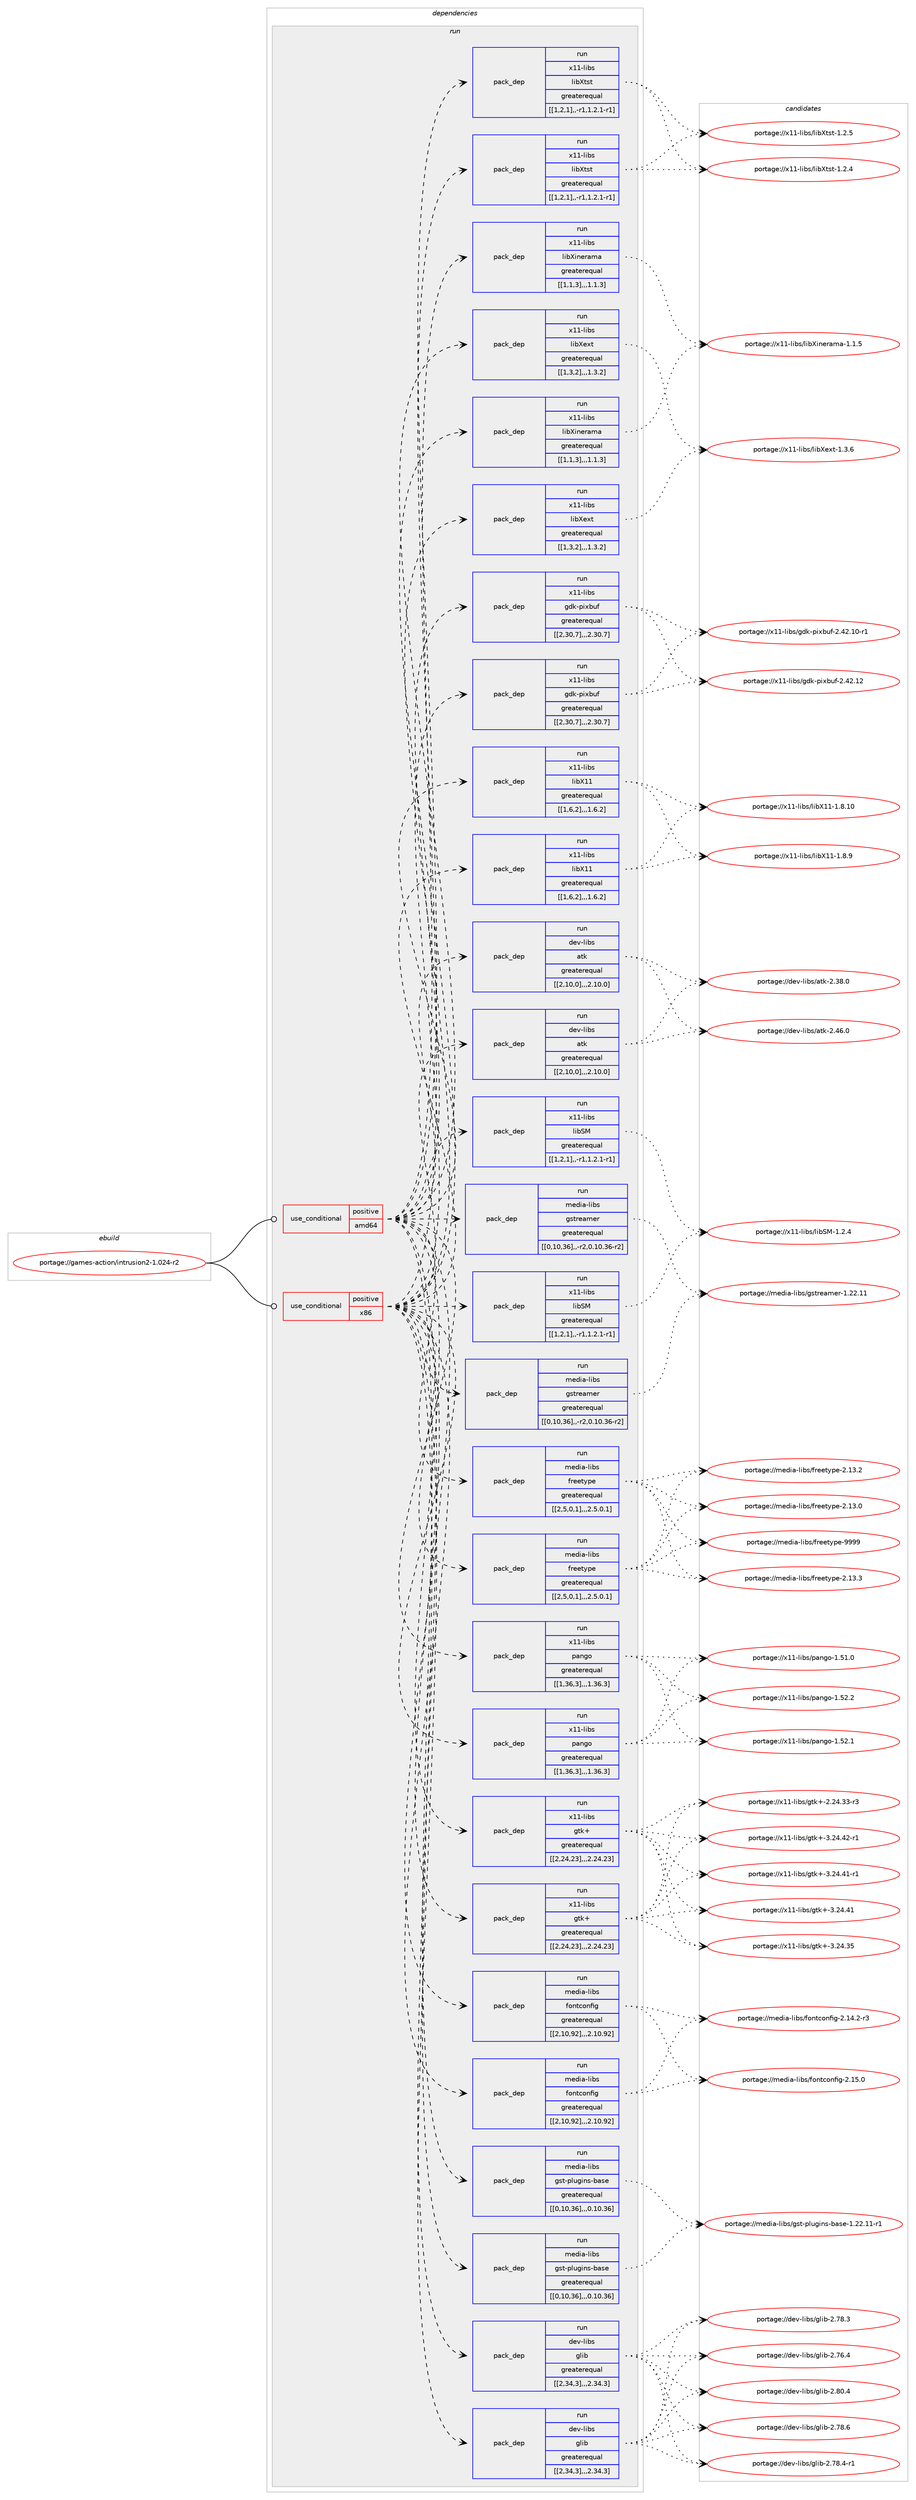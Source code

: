 digraph prolog {

# *************
# Graph options
# *************

newrank=true;
concentrate=true;
compound=true;
graph [rankdir=LR,fontname=Helvetica,fontsize=10,ranksep=1.5];#, ranksep=2.5, nodesep=0.2];
edge  [arrowhead=vee];
node  [fontname=Helvetica,fontsize=10];

# **********
# The ebuild
# **********

subgraph cluster_leftcol {
color=gray;
label=<<i>ebuild</i>>;
id [label="portage://games-action/intrusion2-1.024-r2", color=red, width=4, href="../games-action/intrusion2-1.024-r2.svg"];
}

# ****************
# The dependencies
# ****************

subgraph cluster_midcol {
color=gray;
label=<<i>dependencies</i>>;
subgraph cluster_compile {
fillcolor="#eeeeee";
style=filled;
label=<<i>compile</i>>;
}
subgraph cluster_compileandrun {
fillcolor="#eeeeee";
style=filled;
label=<<i>compile and run</i>>;
}
subgraph cluster_run {
fillcolor="#eeeeee";
style=filled;
label=<<i>run</i>>;
subgraph cond64542 {
dependency227384 [label=<<TABLE BORDER="0" CELLBORDER="1" CELLSPACING="0" CELLPADDING="4"><TR><TD ROWSPAN="3" CELLPADDING="10">use_conditional</TD></TR><TR><TD>positive</TD></TR><TR><TD>amd64</TD></TR></TABLE>>, shape=none, color=red];
subgraph pack161372 {
dependency227385 [label=<<TABLE BORDER="0" CELLBORDER="1" CELLSPACING="0" CELLPADDING="4" WIDTH="220"><TR><TD ROWSPAN="6" CELLPADDING="30">pack_dep</TD></TR><TR><TD WIDTH="110">run</TD></TR><TR><TD>dev-libs</TD></TR><TR><TD>glib</TD></TR><TR><TD>greaterequal</TD></TR><TR><TD>[[2,34,3],,,2.34.3]</TD></TR></TABLE>>, shape=none, color=blue];
}
dependency227384:e -> dependency227385:w [weight=20,style="dashed",arrowhead="vee"];
subgraph pack161373 {
dependency227386 [label=<<TABLE BORDER="0" CELLBORDER="1" CELLSPACING="0" CELLPADDING="4" WIDTH="220"><TR><TD ROWSPAN="6" CELLPADDING="30">pack_dep</TD></TR><TR><TD WIDTH="110">run</TD></TR><TR><TD>dev-libs</TD></TR><TR><TD>atk</TD></TR><TR><TD>greaterequal</TD></TR><TR><TD>[[2,10,0],,,2.10.0]</TD></TR></TABLE>>, shape=none, color=blue];
}
dependency227384:e -> dependency227386:w [weight=20,style="dashed",arrowhead="vee"];
subgraph pack161374 {
dependency227387 [label=<<TABLE BORDER="0" CELLBORDER="1" CELLSPACING="0" CELLPADDING="4" WIDTH="220"><TR><TD ROWSPAN="6" CELLPADDING="30">pack_dep</TD></TR><TR><TD WIDTH="110">run</TD></TR><TR><TD>media-libs</TD></TR><TR><TD>gst-plugins-base</TD></TR><TR><TD>greaterequal</TD></TR><TR><TD>[[0,10,36],,,0.10.36]</TD></TR></TABLE>>, shape=none, color=blue];
}
dependency227384:e -> dependency227387:w [weight=20,style="dashed",arrowhead="vee"];
subgraph pack161375 {
dependency227388 [label=<<TABLE BORDER="0" CELLBORDER="1" CELLSPACING="0" CELLPADDING="4" WIDTH="220"><TR><TD ROWSPAN="6" CELLPADDING="30">pack_dep</TD></TR><TR><TD WIDTH="110">run</TD></TR><TR><TD>media-libs</TD></TR><TR><TD>gstreamer</TD></TR><TR><TD>greaterequal</TD></TR><TR><TD>[[0,10,36],,-r2,0.10.36-r2]</TD></TR></TABLE>>, shape=none, color=blue];
}
dependency227384:e -> dependency227388:w [weight=20,style="dashed",arrowhead="vee"];
subgraph pack161376 {
dependency227389 [label=<<TABLE BORDER="0" CELLBORDER="1" CELLSPACING="0" CELLPADDING="4" WIDTH="220"><TR><TD ROWSPAN="6" CELLPADDING="30">pack_dep</TD></TR><TR><TD WIDTH="110">run</TD></TR><TR><TD>media-libs</TD></TR><TR><TD>fontconfig</TD></TR><TR><TD>greaterequal</TD></TR><TR><TD>[[2,10,92],,,2.10.92]</TD></TR></TABLE>>, shape=none, color=blue];
}
dependency227384:e -> dependency227389:w [weight=20,style="dashed",arrowhead="vee"];
subgraph pack161377 {
dependency227390 [label=<<TABLE BORDER="0" CELLBORDER="1" CELLSPACING="0" CELLPADDING="4" WIDTH="220"><TR><TD ROWSPAN="6" CELLPADDING="30">pack_dep</TD></TR><TR><TD WIDTH="110">run</TD></TR><TR><TD>media-libs</TD></TR><TR><TD>freetype</TD></TR><TR><TD>greaterequal</TD></TR><TR><TD>[[2,5,0,1],,,2.5.0.1]</TD></TR></TABLE>>, shape=none, color=blue];
}
dependency227384:e -> dependency227390:w [weight=20,style="dashed",arrowhead="vee"];
subgraph pack161378 {
dependency227391 [label=<<TABLE BORDER="0" CELLBORDER="1" CELLSPACING="0" CELLPADDING="4" WIDTH="220"><TR><TD ROWSPAN="6" CELLPADDING="30">pack_dep</TD></TR><TR><TD WIDTH="110">run</TD></TR><TR><TD>x11-libs</TD></TR><TR><TD>gdk-pixbuf</TD></TR><TR><TD>greaterequal</TD></TR><TR><TD>[[2,30,7],,,2.30.7]</TD></TR></TABLE>>, shape=none, color=blue];
}
dependency227384:e -> dependency227391:w [weight=20,style="dashed",arrowhead="vee"];
subgraph pack161379 {
dependency227392 [label=<<TABLE BORDER="0" CELLBORDER="1" CELLSPACING="0" CELLPADDING="4" WIDTH="220"><TR><TD ROWSPAN="6" CELLPADDING="30">pack_dep</TD></TR><TR><TD WIDTH="110">run</TD></TR><TR><TD>x11-libs</TD></TR><TR><TD>gtk+</TD></TR><TR><TD>greaterequal</TD></TR><TR><TD>[[2,24,23],,,2.24.23]</TD></TR></TABLE>>, shape=none, color=blue];
}
dependency227384:e -> dependency227392:w [weight=20,style="dashed",arrowhead="vee"];
subgraph pack161380 {
dependency227393 [label=<<TABLE BORDER="0" CELLBORDER="1" CELLSPACING="0" CELLPADDING="4" WIDTH="220"><TR><TD ROWSPAN="6" CELLPADDING="30">pack_dep</TD></TR><TR><TD WIDTH="110">run</TD></TR><TR><TD>x11-libs</TD></TR><TR><TD>pango</TD></TR><TR><TD>greaterequal</TD></TR><TR><TD>[[1,36,3],,,1.36.3]</TD></TR></TABLE>>, shape=none, color=blue];
}
dependency227384:e -> dependency227393:w [weight=20,style="dashed",arrowhead="vee"];
subgraph pack161381 {
dependency227394 [label=<<TABLE BORDER="0" CELLBORDER="1" CELLSPACING="0" CELLPADDING="4" WIDTH="220"><TR><TD ROWSPAN="6" CELLPADDING="30">pack_dep</TD></TR><TR><TD WIDTH="110">run</TD></TR><TR><TD>x11-libs</TD></TR><TR><TD>libSM</TD></TR><TR><TD>greaterequal</TD></TR><TR><TD>[[1,2,1],,-r1,1.2.1-r1]</TD></TR></TABLE>>, shape=none, color=blue];
}
dependency227384:e -> dependency227394:w [weight=20,style="dashed",arrowhead="vee"];
subgraph pack161382 {
dependency227395 [label=<<TABLE BORDER="0" CELLBORDER="1" CELLSPACING="0" CELLPADDING="4" WIDTH="220"><TR><TD ROWSPAN="6" CELLPADDING="30">pack_dep</TD></TR><TR><TD WIDTH="110">run</TD></TR><TR><TD>x11-libs</TD></TR><TR><TD>libX11</TD></TR><TR><TD>greaterequal</TD></TR><TR><TD>[[1,6,2],,,1.6.2]</TD></TR></TABLE>>, shape=none, color=blue];
}
dependency227384:e -> dependency227395:w [weight=20,style="dashed",arrowhead="vee"];
subgraph pack161383 {
dependency227396 [label=<<TABLE BORDER="0" CELLBORDER="1" CELLSPACING="0" CELLPADDING="4" WIDTH="220"><TR><TD ROWSPAN="6" CELLPADDING="30">pack_dep</TD></TR><TR><TD WIDTH="110">run</TD></TR><TR><TD>x11-libs</TD></TR><TR><TD>libXext</TD></TR><TR><TD>greaterequal</TD></TR><TR><TD>[[1,3,2],,,1.3.2]</TD></TR></TABLE>>, shape=none, color=blue];
}
dependency227384:e -> dependency227396:w [weight=20,style="dashed",arrowhead="vee"];
subgraph pack161384 {
dependency227397 [label=<<TABLE BORDER="0" CELLBORDER="1" CELLSPACING="0" CELLPADDING="4" WIDTH="220"><TR><TD ROWSPAN="6" CELLPADDING="30">pack_dep</TD></TR><TR><TD WIDTH="110">run</TD></TR><TR><TD>x11-libs</TD></TR><TR><TD>libXinerama</TD></TR><TR><TD>greaterequal</TD></TR><TR><TD>[[1,1,3],,,1.1.3]</TD></TR></TABLE>>, shape=none, color=blue];
}
dependency227384:e -> dependency227397:w [weight=20,style="dashed",arrowhead="vee"];
subgraph pack161385 {
dependency227398 [label=<<TABLE BORDER="0" CELLBORDER="1" CELLSPACING="0" CELLPADDING="4" WIDTH="220"><TR><TD ROWSPAN="6" CELLPADDING="30">pack_dep</TD></TR><TR><TD WIDTH="110">run</TD></TR><TR><TD>x11-libs</TD></TR><TR><TD>libXtst</TD></TR><TR><TD>greaterequal</TD></TR><TR><TD>[[1,2,1],,-r1,1.2.1-r1]</TD></TR></TABLE>>, shape=none, color=blue];
}
dependency227384:e -> dependency227398:w [weight=20,style="dashed",arrowhead="vee"];
}
id:e -> dependency227384:w [weight=20,style="solid",arrowhead="odot"];
subgraph cond64543 {
dependency227399 [label=<<TABLE BORDER="0" CELLBORDER="1" CELLSPACING="0" CELLPADDING="4"><TR><TD ROWSPAN="3" CELLPADDING="10">use_conditional</TD></TR><TR><TD>positive</TD></TR><TR><TD>x86</TD></TR></TABLE>>, shape=none, color=red];
subgraph pack161386 {
dependency227400 [label=<<TABLE BORDER="0" CELLBORDER="1" CELLSPACING="0" CELLPADDING="4" WIDTH="220"><TR><TD ROWSPAN="6" CELLPADDING="30">pack_dep</TD></TR><TR><TD WIDTH="110">run</TD></TR><TR><TD>dev-libs</TD></TR><TR><TD>glib</TD></TR><TR><TD>greaterequal</TD></TR><TR><TD>[[2,34,3],,,2.34.3]</TD></TR></TABLE>>, shape=none, color=blue];
}
dependency227399:e -> dependency227400:w [weight=20,style="dashed",arrowhead="vee"];
subgraph pack161387 {
dependency227401 [label=<<TABLE BORDER="0" CELLBORDER="1" CELLSPACING="0" CELLPADDING="4" WIDTH="220"><TR><TD ROWSPAN="6" CELLPADDING="30">pack_dep</TD></TR><TR><TD WIDTH="110">run</TD></TR><TR><TD>dev-libs</TD></TR><TR><TD>atk</TD></TR><TR><TD>greaterequal</TD></TR><TR><TD>[[2,10,0],,,2.10.0]</TD></TR></TABLE>>, shape=none, color=blue];
}
dependency227399:e -> dependency227401:w [weight=20,style="dashed",arrowhead="vee"];
subgraph pack161388 {
dependency227402 [label=<<TABLE BORDER="0" CELLBORDER="1" CELLSPACING="0" CELLPADDING="4" WIDTH="220"><TR><TD ROWSPAN="6" CELLPADDING="30">pack_dep</TD></TR><TR><TD WIDTH="110">run</TD></TR><TR><TD>media-libs</TD></TR><TR><TD>gst-plugins-base</TD></TR><TR><TD>greaterequal</TD></TR><TR><TD>[[0,10,36],,,0.10.36]</TD></TR></TABLE>>, shape=none, color=blue];
}
dependency227399:e -> dependency227402:w [weight=20,style="dashed",arrowhead="vee"];
subgraph pack161389 {
dependency227403 [label=<<TABLE BORDER="0" CELLBORDER="1" CELLSPACING="0" CELLPADDING="4" WIDTH="220"><TR><TD ROWSPAN="6" CELLPADDING="30">pack_dep</TD></TR><TR><TD WIDTH="110">run</TD></TR><TR><TD>media-libs</TD></TR><TR><TD>gstreamer</TD></TR><TR><TD>greaterequal</TD></TR><TR><TD>[[0,10,36],,-r2,0.10.36-r2]</TD></TR></TABLE>>, shape=none, color=blue];
}
dependency227399:e -> dependency227403:w [weight=20,style="dashed",arrowhead="vee"];
subgraph pack161390 {
dependency227404 [label=<<TABLE BORDER="0" CELLBORDER="1" CELLSPACING="0" CELLPADDING="4" WIDTH="220"><TR><TD ROWSPAN="6" CELLPADDING="30">pack_dep</TD></TR><TR><TD WIDTH="110">run</TD></TR><TR><TD>media-libs</TD></TR><TR><TD>fontconfig</TD></TR><TR><TD>greaterequal</TD></TR><TR><TD>[[2,10,92],,,2.10.92]</TD></TR></TABLE>>, shape=none, color=blue];
}
dependency227399:e -> dependency227404:w [weight=20,style="dashed",arrowhead="vee"];
subgraph pack161391 {
dependency227405 [label=<<TABLE BORDER="0" CELLBORDER="1" CELLSPACING="0" CELLPADDING="4" WIDTH="220"><TR><TD ROWSPAN="6" CELLPADDING="30">pack_dep</TD></TR><TR><TD WIDTH="110">run</TD></TR><TR><TD>media-libs</TD></TR><TR><TD>freetype</TD></TR><TR><TD>greaterequal</TD></TR><TR><TD>[[2,5,0,1],,,2.5.0.1]</TD></TR></TABLE>>, shape=none, color=blue];
}
dependency227399:e -> dependency227405:w [weight=20,style="dashed",arrowhead="vee"];
subgraph pack161392 {
dependency227406 [label=<<TABLE BORDER="0" CELLBORDER="1" CELLSPACING="0" CELLPADDING="4" WIDTH="220"><TR><TD ROWSPAN="6" CELLPADDING="30">pack_dep</TD></TR><TR><TD WIDTH="110">run</TD></TR><TR><TD>x11-libs</TD></TR><TR><TD>gdk-pixbuf</TD></TR><TR><TD>greaterequal</TD></TR><TR><TD>[[2,30,7],,,2.30.7]</TD></TR></TABLE>>, shape=none, color=blue];
}
dependency227399:e -> dependency227406:w [weight=20,style="dashed",arrowhead="vee"];
subgraph pack161393 {
dependency227407 [label=<<TABLE BORDER="0" CELLBORDER="1" CELLSPACING="0" CELLPADDING="4" WIDTH="220"><TR><TD ROWSPAN="6" CELLPADDING="30">pack_dep</TD></TR><TR><TD WIDTH="110">run</TD></TR><TR><TD>x11-libs</TD></TR><TR><TD>gtk+</TD></TR><TR><TD>greaterequal</TD></TR><TR><TD>[[2,24,23],,,2.24.23]</TD></TR></TABLE>>, shape=none, color=blue];
}
dependency227399:e -> dependency227407:w [weight=20,style="dashed",arrowhead="vee"];
subgraph pack161394 {
dependency227408 [label=<<TABLE BORDER="0" CELLBORDER="1" CELLSPACING="0" CELLPADDING="4" WIDTH="220"><TR><TD ROWSPAN="6" CELLPADDING="30">pack_dep</TD></TR><TR><TD WIDTH="110">run</TD></TR><TR><TD>x11-libs</TD></TR><TR><TD>pango</TD></TR><TR><TD>greaterequal</TD></TR><TR><TD>[[1,36,3],,,1.36.3]</TD></TR></TABLE>>, shape=none, color=blue];
}
dependency227399:e -> dependency227408:w [weight=20,style="dashed",arrowhead="vee"];
subgraph pack161395 {
dependency227409 [label=<<TABLE BORDER="0" CELLBORDER="1" CELLSPACING="0" CELLPADDING="4" WIDTH="220"><TR><TD ROWSPAN="6" CELLPADDING="30">pack_dep</TD></TR><TR><TD WIDTH="110">run</TD></TR><TR><TD>x11-libs</TD></TR><TR><TD>libSM</TD></TR><TR><TD>greaterequal</TD></TR><TR><TD>[[1,2,1],,-r1,1.2.1-r1]</TD></TR></TABLE>>, shape=none, color=blue];
}
dependency227399:e -> dependency227409:w [weight=20,style="dashed",arrowhead="vee"];
subgraph pack161396 {
dependency227410 [label=<<TABLE BORDER="0" CELLBORDER="1" CELLSPACING="0" CELLPADDING="4" WIDTH="220"><TR><TD ROWSPAN="6" CELLPADDING="30">pack_dep</TD></TR><TR><TD WIDTH="110">run</TD></TR><TR><TD>x11-libs</TD></TR><TR><TD>libX11</TD></TR><TR><TD>greaterequal</TD></TR><TR><TD>[[1,6,2],,,1.6.2]</TD></TR></TABLE>>, shape=none, color=blue];
}
dependency227399:e -> dependency227410:w [weight=20,style="dashed",arrowhead="vee"];
subgraph pack161397 {
dependency227411 [label=<<TABLE BORDER="0" CELLBORDER="1" CELLSPACING="0" CELLPADDING="4" WIDTH="220"><TR><TD ROWSPAN="6" CELLPADDING="30">pack_dep</TD></TR><TR><TD WIDTH="110">run</TD></TR><TR><TD>x11-libs</TD></TR><TR><TD>libXext</TD></TR><TR><TD>greaterequal</TD></TR><TR><TD>[[1,3,2],,,1.3.2]</TD></TR></TABLE>>, shape=none, color=blue];
}
dependency227399:e -> dependency227411:w [weight=20,style="dashed",arrowhead="vee"];
subgraph pack161398 {
dependency227412 [label=<<TABLE BORDER="0" CELLBORDER="1" CELLSPACING="0" CELLPADDING="4" WIDTH="220"><TR><TD ROWSPAN="6" CELLPADDING="30">pack_dep</TD></TR><TR><TD WIDTH="110">run</TD></TR><TR><TD>x11-libs</TD></TR><TR><TD>libXinerama</TD></TR><TR><TD>greaterequal</TD></TR><TR><TD>[[1,1,3],,,1.1.3]</TD></TR></TABLE>>, shape=none, color=blue];
}
dependency227399:e -> dependency227412:w [weight=20,style="dashed",arrowhead="vee"];
subgraph pack161399 {
dependency227413 [label=<<TABLE BORDER="0" CELLBORDER="1" CELLSPACING="0" CELLPADDING="4" WIDTH="220"><TR><TD ROWSPAN="6" CELLPADDING="30">pack_dep</TD></TR><TR><TD WIDTH="110">run</TD></TR><TR><TD>x11-libs</TD></TR><TR><TD>libXtst</TD></TR><TR><TD>greaterequal</TD></TR><TR><TD>[[1,2,1],,-r1,1.2.1-r1]</TD></TR></TABLE>>, shape=none, color=blue];
}
dependency227399:e -> dependency227413:w [weight=20,style="dashed",arrowhead="vee"];
}
id:e -> dependency227399:w [weight=20,style="solid",arrowhead="odot"];
}
}

# **************
# The candidates
# **************

subgraph cluster_choices {
rank=same;
color=gray;
label=<<i>candidates</i>>;

subgraph choice161372 {
color=black;
nodesep=1;
choice1001011184510810598115471031081059845504656484652 [label="portage://dev-libs/glib-2.80.4", color=red, width=4,href="../dev-libs/glib-2.80.4.svg"];
choice1001011184510810598115471031081059845504655564654 [label="portage://dev-libs/glib-2.78.6", color=red, width=4,href="../dev-libs/glib-2.78.6.svg"];
choice10010111845108105981154710310810598455046555646524511449 [label="portage://dev-libs/glib-2.78.4-r1", color=red, width=4,href="../dev-libs/glib-2.78.4-r1.svg"];
choice1001011184510810598115471031081059845504655564651 [label="portage://dev-libs/glib-2.78.3", color=red, width=4,href="../dev-libs/glib-2.78.3.svg"];
choice1001011184510810598115471031081059845504655544652 [label="portage://dev-libs/glib-2.76.4", color=red, width=4,href="../dev-libs/glib-2.76.4.svg"];
dependency227385:e -> choice1001011184510810598115471031081059845504656484652:w [style=dotted,weight="100"];
dependency227385:e -> choice1001011184510810598115471031081059845504655564654:w [style=dotted,weight="100"];
dependency227385:e -> choice10010111845108105981154710310810598455046555646524511449:w [style=dotted,weight="100"];
dependency227385:e -> choice1001011184510810598115471031081059845504655564651:w [style=dotted,weight="100"];
dependency227385:e -> choice1001011184510810598115471031081059845504655544652:w [style=dotted,weight="100"];
}
subgraph choice161373 {
color=black;
nodesep=1;
choice1001011184510810598115479711610745504652544648 [label="portage://dev-libs/atk-2.46.0", color=red, width=4,href="../dev-libs/atk-2.46.0.svg"];
choice1001011184510810598115479711610745504651564648 [label="portage://dev-libs/atk-2.38.0", color=red, width=4,href="../dev-libs/atk-2.38.0.svg"];
dependency227386:e -> choice1001011184510810598115479711610745504652544648:w [style=dotted,weight="100"];
dependency227386:e -> choice1001011184510810598115479711610745504651564648:w [style=dotted,weight="100"];
}
subgraph choice161374 {
color=black;
nodesep=1;
choice109101100105974510810598115471031151164511210811710310511011545989711510145494650504649494511449 [label="portage://media-libs/gst-plugins-base-1.22.11-r1", color=red, width=4,href="../media-libs/gst-plugins-base-1.22.11-r1.svg"];
dependency227387:e -> choice109101100105974510810598115471031151164511210811710310511011545989711510145494650504649494511449:w [style=dotted,weight="100"];
}
subgraph choice161375 {
color=black;
nodesep=1;
choice10910110010597451081059811547103115116114101971091011144549465050464949 [label="portage://media-libs/gstreamer-1.22.11", color=red, width=4,href="../media-libs/gstreamer-1.22.11.svg"];
dependency227388:e -> choice10910110010597451081059811547103115116114101971091011144549465050464949:w [style=dotted,weight="100"];
}
subgraph choice161376 {
color=black;
nodesep=1;
choice109101100105974510810598115471021111101169911111010210510345504649534648 [label="portage://media-libs/fontconfig-2.15.0", color=red, width=4,href="../media-libs/fontconfig-2.15.0.svg"];
choice1091011001059745108105981154710211111011699111110102105103455046495246504511451 [label="portage://media-libs/fontconfig-2.14.2-r3", color=red, width=4,href="../media-libs/fontconfig-2.14.2-r3.svg"];
dependency227389:e -> choice109101100105974510810598115471021111101169911111010210510345504649534648:w [style=dotted,weight="100"];
dependency227389:e -> choice1091011001059745108105981154710211111011699111110102105103455046495246504511451:w [style=dotted,weight="100"];
}
subgraph choice161377 {
color=black;
nodesep=1;
choice109101100105974510810598115471021141011011161211121014557575757 [label="portage://media-libs/freetype-9999", color=red, width=4,href="../media-libs/freetype-9999.svg"];
choice1091011001059745108105981154710211410110111612111210145504649514651 [label="portage://media-libs/freetype-2.13.3", color=red, width=4,href="../media-libs/freetype-2.13.3.svg"];
choice1091011001059745108105981154710211410110111612111210145504649514650 [label="portage://media-libs/freetype-2.13.2", color=red, width=4,href="../media-libs/freetype-2.13.2.svg"];
choice1091011001059745108105981154710211410110111612111210145504649514648 [label="portage://media-libs/freetype-2.13.0", color=red, width=4,href="../media-libs/freetype-2.13.0.svg"];
dependency227390:e -> choice109101100105974510810598115471021141011011161211121014557575757:w [style=dotted,weight="100"];
dependency227390:e -> choice1091011001059745108105981154710211410110111612111210145504649514651:w [style=dotted,weight="100"];
dependency227390:e -> choice1091011001059745108105981154710211410110111612111210145504649514650:w [style=dotted,weight="100"];
dependency227390:e -> choice1091011001059745108105981154710211410110111612111210145504649514648:w [style=dotted,weight="100"];
}
subgraph choice161378 {
color=black;
nodesep=1;
choice120494945108105981154710310010745112105120981171024550465250464950 [label="portage://x11-libs/gdk-pixbuf-2.42.12", color=red, width=4,href="../x11-libs/gdk-pixbuf-2.42.12.svg"];
choice1204949451081059811547103100107451121051209811710245504652504649484511449 [label="portage://x11-libs/gdk-pixbuf-2.42.10-r1", color=red, width=4,href="../x11-libs/gdk-pixbuf-2.42.10-r1.svg"];
dependency227391:e -> choice120494945108105981154710310010745112105120981171024550465250464950:w [style=dotted,weight="100"];
dependency227391:e -> choice1204949451081059811547103100107451121051209811710245504652504649484511449:w [style=dotted,weight="100"];
}
subgraph choice161379 {
color=black;
nodesep=1;
choice12049494510810598115471031161074345514650524652504511449 [label="portage://x11-libs/gtk+-3.24.42-r1", color=red, width=4,href="../x11-libs/gtk+-3.24.42-r1.svg"];
choice12049494510810598115471031161074345514650524652494511449 [label="portage://x11-libs/gtk+-3.24.41-r1", color=red, width=4,href="../x11-libs/gtk+-3.24.41-r1.svg"];
choice1204949451081059811547103116107434551465052465249 [label="portage://x11-libs/gtk+-3.24.41", color=red, width=4,href="../x11-libs/gtk+-3.24.41.svg"];
choice1204949451081059811547103116107434551465052465153 [label="portage://x11-libs/gtk+-3.24.35", color=red, width=4,href="../x11-libs/gtk+-3.24.35.svg"];
choice12049494510810598115471031161074345504650524651514511451 [label="portage://x11-libs/gtk+-2.24.33-r3", color=red, width=4,href="../x11-libs/gtk+-2.24.33-r3.svg"];
dependency227392:e -> choice12049494510810598115471031161074345514650524652504511449:w [style=dotted,weight="100"];
dependency227392:e -> choice12049494510810598115471031161074345514650524652494511449:w [style=dotted,weight="100"];
dependency227392:e -> choice1204949451081059811547103116107434551465052465249:w [style=dotted,weight="100"];
dependency227392:e -> choice1204949451081059811547103116107434551465052465153:w [style=dotted,weight="100"];
dependency227392:e -> choice12049494510810598115471031161074345504650524651514511451:w [style=dotted,weight="100"];
}
subgraph choice161380 {
color=black;
nodesep=1;
choice12049494510810598115471129711010311145494653504650 [label="portage://x11-libs/pango-1.52.2", color=red, width=4,href="../x11-libs/pango-1.52.2.svg"];
choice12049494510810598115471129711010311145494653504649 [label="portage://x11-libs/pango-1.52.1", color=red, width=4,href="../x11-libs/pango-1.52.1.svg"];
choice12049494510810598115471129711010311145494653494648 [label="portage://x11-libs/pango-1.51.0", color=red, width=4,href="../x11-libs/pango-1.51.0.svg"];
dependency227393:e -> choice12049494510810598115471129711010311145494653504650:w [style=dotted,weight="100"];
dependency227393:e -> choice12049494510810598115471129711010311145494653504649:w [style=dotted,weight="100"];
dependency227393:e -> choice12049494510810598115471129711010311145494653494648:w [style=dotted,weight="100"];
}
subgraph choice161381 {
color=black;
nodesep=1;
choice1204949451081059811547108105988377454946504652 [label="portage://x11-libs/libSM-1.2.4", color=red, width=4,href="../x11-libs/libSM-1.2.4.svg"];
dependency227394:e -> choice1204949451081059811547108105988377454946504652:w [style=dotted,weight="100"];
}
subgraph choice161382 {
color=black;
nodesep=1;
choice12049494510810598115471081059888494945494656464948 [label="portage://x11-libs/libX11-1.8.10", color=red, width=4,href="../x11-libs/libX11-1.8.10.svg"];
choice120494945108105981154710810598884949454946564657 [label="portage://x11-libs/libX11-1.8.9", color=red, width=4,href="../x11-libs/libX11-1.8.9.svg"];
dependency227395:e -> choice12049494510810598115471081059888494945494656464948:w [style=dotted,weight="100"];
dependency227395:e -> choice120494945108105981154710810598884949454946564657:w [style=dotted,weight="100"];
}
subgraph choice161383 {
color=black;
nodesep=1;
choice12049494510810598115471081059888101120116454946514654 [label="portage://x11-libs/libXext-1.3.6", color=red, width=4,href="../x11-libs/libXext-1.3.6.svg"];
dependency227396:e -> choice12049494510810598115471081059888101120116454946514654:w [style=dotted,weight="100"];
}
subgraph choice161384 {
color=black;
nodesep=1;
choice120494945108105981154710810598881051101011149710997454946494653 [label="portage://x11-libs/libXinerama-1.1.5", color=red, width=4,href="../x11-libs/libXinerama-1.1.5.svg"];
dependency227397:e -> choice120494945108105981154710810598881051101011149710997454946494653:w [style=dotted,weight="100"];
}
subgraph choice161385 {
color=black;
nodesep=1;
choice12049494510810598115471081059888116115116454946504653 [label="portage://x11-libs/libXtst-1.2.5", color=red, width=4,href="../x11-libs/libXtst-1.2.5.svg"];
choice12049494510810598115471081059888116115116454946504652 [label="portage://x11-libs/libXtst-1.2.4", color=red, width=4,href="../x11-libs/libXtst-1.2.4.svg"];
dependency227398:e -> choice12049494510810598115471081059888116115116454946504653:w [style=dotted,weight="100"];
dependency227398:e -> choice12049494510810598115471081059888116115116454946504652:w [style=dotted,weight="100"];
}
subgraph choice161386 {
color=black;
nodesep=1;
choice1001011184510810598115471031081059845504656484652 [label="portage://dev-libs/glib-2.80.4", color=red, width=4,href="../dev-libs/glib-2.80.4.svg"];
choice1001011184510810598115471031081059845504655564654 [label="portage://dev-libs/glib-2.78.6", color=red, width=4,href="../dev-libs/glib-2.78.6.svg"];
choice10010111845108105981154710310810598455046555646524511449 [label="portage://dev-libs/glib-2.78.4-r1", color=red, width=4,href="../dev-libs/glib-2.78.4-r1.svg"];
choice1001011184510810598115471031081059845504655564651 [label="portage://dev-libs/glib-2.78.3", color=red, width=4,href="../dev-libs/glib-2.78.3.svg"];
choice1001011184510810598115471031081059845504655544652 [label="portage://dev-libs/glib-2.76.4", color=red, width=4,href="../dev-libs/glib-2.76.4.svg"];
dependency227400:e -> choice1001011184510810598115471031081059845504656484652:w [style=dotted,weight="100"];
dependency227400:e -> choice1001011184510810598115471031081059845504655564654:w [style=dotted,weight="100"];
dependency227400:e -> choice10010111845108105981154710310810598455046555646524511449:w [style=dotted,weight="100"];
dependency227400:e -> choice1001011184510810598115471031081059845504655564651:w [style=dotted,weight="100"];
dependency227400:e -> choice1001011184510810598115471031081059845504655544652:w [style=dotted,weight="100"];
}
subgraph choice161387 {
color=black;
nodesep=1;
choice1001011184510810598115479711610745504652544648 [label="portage://dev-libs/atk-2.46.0", color=red, width=4,href="../dev-libs/atk-2.46.0.svg"];
choice1001011184510810598115479711610745504651564648 [label="portage://dev-libs/atk-2.38.0", color=red, width=4,href="../dev-libs/atk-2.38.0.svg"];
dependency227401:e -> choice1001011184510810598115479711610745504652544648:w [style=dotted,weight="100"];
dependency227401:e -> choice1001011184510810598115479711610745504651564648:w [style=dotted,weight="100"];
}
subgraph choice161388 {
color=black;
nodesep=1;
choice109101100105974510810598115471031151164511210811710310511011545989711510145494650504649494511449 [label="portage://media-libs/gst-plugins-base-1.22.11-r1", color=red, width=4,href="../media-libs/gst-plugins-base-1.22.11-r1.svg"];
dependency227402:e -> choice109101100105974510810598115471031151164511210811710310511011545989711510145494650504649494511449:w [style=dotted,weight="100"];
}
subgraph choice161389 {
color=black;
nodesep=1;
choice10910110010597451081059811547103115116114101971091011144549465050464949 [label="portage://media-libs/gstreamer-1.22.11", color=red, width=4,href="../media-libs/gstreamer-1.22.11.svg"];
dependency227403:e -> choice10910110010597451081059811547103115116114101971091011144549465050464949:w [style=dotted,weight="100"];
}
subgraph choice161390 {
color=black;
nodesep=1;
choice109101100105974510810598115471021111101169911111010210510345504649534648 [label="portage://media-libs/fontconfig-2.15.0", color=red, width=4,href="../media-libs/fontconfig-2.15.0.svg"];
choice1091011001059745108105981154710211111011699111110102105103455046495246504511451 [label="portage://media-libs/fontconfig-2.14.2-r3", color=red, width=4,href="../media-libs/fontconfig-2.14.2-r3.svg"];
dependency227404:e -> choice109101100105974510810598115471021111101169911111010210510345504649534648:w [style=dotted,weight="100"];
dependency227404:e -> choice1091011001059745108105981154710211111011699111110102105103455046495246504511451:w [style=dotted,weight="100"];
}
subgraph choice161391 {
color=black;
nodesep=1;
choice109101100105974510810598115471021141011011161211121014557575757 [label="portage://media-libs/freetype-9999", color=red, width=4,href="../media-libs/freetype-9999.svg"];
choice1091011001059745108105981154710211410110111612111210145504649514651 [label="portage://media-libs/freetype-2.13.3", color=red, width=4,href="../media-libs/freetype-2.13.3.svg"];
choice1091011001059745108105981154710211410110111612111210145504649514650 [label="portage://media-libs/freetype-2.13.2", color=red, width=4,href="../media-libs/freetype-2.13.2.svg"];
choice1091011001059745108105981154710211410110111612111210145504649514648 [label="portage://media-libs/freetype-2.13.0", color=red, width=4,href="../media-libs/freetype-2.13.0.svg"];
dependency227405:e -> choice109101100105974510810598115471021141011011161211121014557575757:w [style=dotted,weight="100"];
dependency227405:e -> choice1091011001059745108105981154710211410110111612111210145504649514651:w [style=dotted,weight="100"];
dependency227405:e -> choice1091011001059745108105981154710211410110111612111210145504649514650:w [style=dotted,weight="100"];
dependency227405:e -> choice1091011001059745108105981154710211410110111612111210145504649514648:w [style=dotted,weight="100"];
}
subgraph choice161392 {
color=black;
nodesep=1;
choice120494945108105981154710310010745112105120981171024550465250464950 [label="portage://x11-libs/gdk-pixbuf-2.42.12", color=red, width=4,href="../x11-libs/gdk-pixbuf-2.42.12.svg"];
choice1204949451081059811547103100107451121051209811710245504652504649484511449 [label="portage://x11-libs/gdk-pixbuf-2.42.10-r1", color=red, width=4,href="../x11-libs/gdk-pixbuf-2.42.10-r1.svg"];
dependency227406:e -> choice120494945108105981154710310010745112105120981171024550465250464950:w [style=dotted,weight="100"];
dependency227406:e -> choice1204949451081059811547103100107451121051209811710245504652504649484511449:w [style=dotted,weight="100"];
}
subgraph choice161393 {
color=black;
nodesep=1;
choice12049494510810598115471031161074345514650524652504511449 [label="portage://x11-libs/gtk+-3.24.42-r1", color=red, width=4,href="../x11-libs/gtk+-3.24.42-r1.svg"];
choice12049494510810598115471031161074345514650524652494511449 [label="portage://x11-libs/gtk+-3.24.41-r1", color=red, width=4,href="../x11-libs/gtk+-3.24.41-r1.svg"];
choice1204949451081059811547103116107434551465052465249 [label="portage://x11-libs/gtk+-3.24.41", color=red, width=4,href="../x11-libs/gtk+-3.24.41.svg"];
choice1204949451081059811547103116107434551465052465153 [label="portage://x11-libs/gtk+-3.24.35", color=red, width=4,href="../x11-libs/gtk+-3.24.35.svg"];
choice12049494510810598115471031161074345504650524651514511451 [label="portage://x11-libs/gtk+-2.24.33-r3", color=red, width=4,href="../x11-libs/gtk+-2.24.33-r3.svg"];
dependency227407:e -> choice12049494510810598115471031161074345514650524652504511449:w [style=dotted,weight="100"];
dependency227407:e -> choice12049494510810598115471031161074345514650524652494511449:w [style=dotted,weight="100"];
dependency227407:e -> choice1204949451081059811547103116107434551465052465249:w [style=dotted,weight="100"];
dependency227407:e -> choice1204949451081059811547103116107434551465052465153:w [style=dotted,weight="100"];
dependency227407:e -> choice12049494510810598115471031161074345504650524651514511451:w [style=dotted,weight="100"];
}
subgraph choice161394 {
color=black;
nodesep=1;
choice12049494510810598115471129711010311145494653504650 [label="portage://x11-libs/pango-1.52.2", color=red, width=4,href="../x11-libs/pango-1.52.2.svg"];
choice12049494510810598115471129711010311145494653504649 [label="portage://x11-libs/pango-1.52.1", color=red, width=4,href="../x11-libs/pango-1.52.1.svg"];
choice12049494510810598115471129711010311145494653494648 [label="portage://x11-libs/pango-1.51.0", color=red, width=4,href="../x11-libs/pango-1.51.0.svg"];
dependency227408:e -> choice12049494510810598115471129711010311145494653504650:w [style=dotted,weight="100"];
dependency227408:e -> choice12049494510810598115471129711010311145494653504649:w [style=dotted,weight="100"];
dependency227408:e -> choice12049494510810598115471129711010311145494653494648:w [style=dotted,weight="100"];
}
subgraph choice161395 {
color=black;
nodesep=1;
choice1204949451081059811547108105988377454946504652 [label="portage://x11-libs/libSM-1.2.4", color=red, width=4,href="../x11-libs/libSM-1.2.4.svg"];
dependency227409:e -> choice1204949451081059811547108105988377454946504652:w [style=dotted,weight="100"];
}
subgraph choice161396 {
color=black;
nodesep=1;
choice12049494510810598115471081059888494945494656464948 [label="portage://x11-libs/libX11-1.8.10", color=red, width=4,href="../x11-libs/libX11-1.8.10.svg"];
choice120494945108105981154710810598884949454946564657 [label="portage://x11-libs/libX11-1.8.9", color=red, width=4,href="../x11-libs/libX11-1.8.9.svg"];
dependency227410:e -> choice12049494510810598115471081059888494945494656464948:w [style=dotted,weight="100"];
dependency227410:e -> choice120494945108105981154710810598884949454946564657:w [style=dotted,weight="100"];
}
subgraph choice161397 {
color=black;
nodesep=1;
choice12049494510810598115471081059888101120116454946514654 [label="portage://x11-libs/libXext-1.3.6", color=red, width=4,href="../x11-libs/libXext-1.3.6.svg"];
dependency227411:e -> choice12049494510810598115471081059888101120116454946514654:w [style=dotted,weight="100"];
}
subgraph choice161398 {
color=black;
nodesep=1;
choice120494945108105981154710810598881051101011149710997454946494653 [label="portage://x11-libs/libXinerama-1.1.5", color=red, width=4,href="../x11-libs/libXinerama-1.1.5.svg"];
dependency227412:e -> choice120494945108105981154710810598881051101011149710997454946494653:w [style=dotted,weight="100"];
}
subgraph choice161399 {
color=black;
nodesep=1;
choice12049494510810598115471081059888116115116454946504653 [label="portage://x11-libs/libXtst-1.2.5", color=red, width=4,href="../x11-libs/libXtst-1.2.5.svg"];
choice12049494510810598115471081059888116115116454946504652 [label="portage://x11-libs/libXtst-1.2.4", color=red, width=4,href="../x11-libs/libXtst-1.2.4.svg"];
dependency227413:e -> choice12049494510810598115471081059888116115116454946504653:w [style=dotted,weight="100"];
dependency227413:e -> choice12049494510810598115471081059888116115116454946504652:w [style=dotted,weight="100"];
}
}

}
